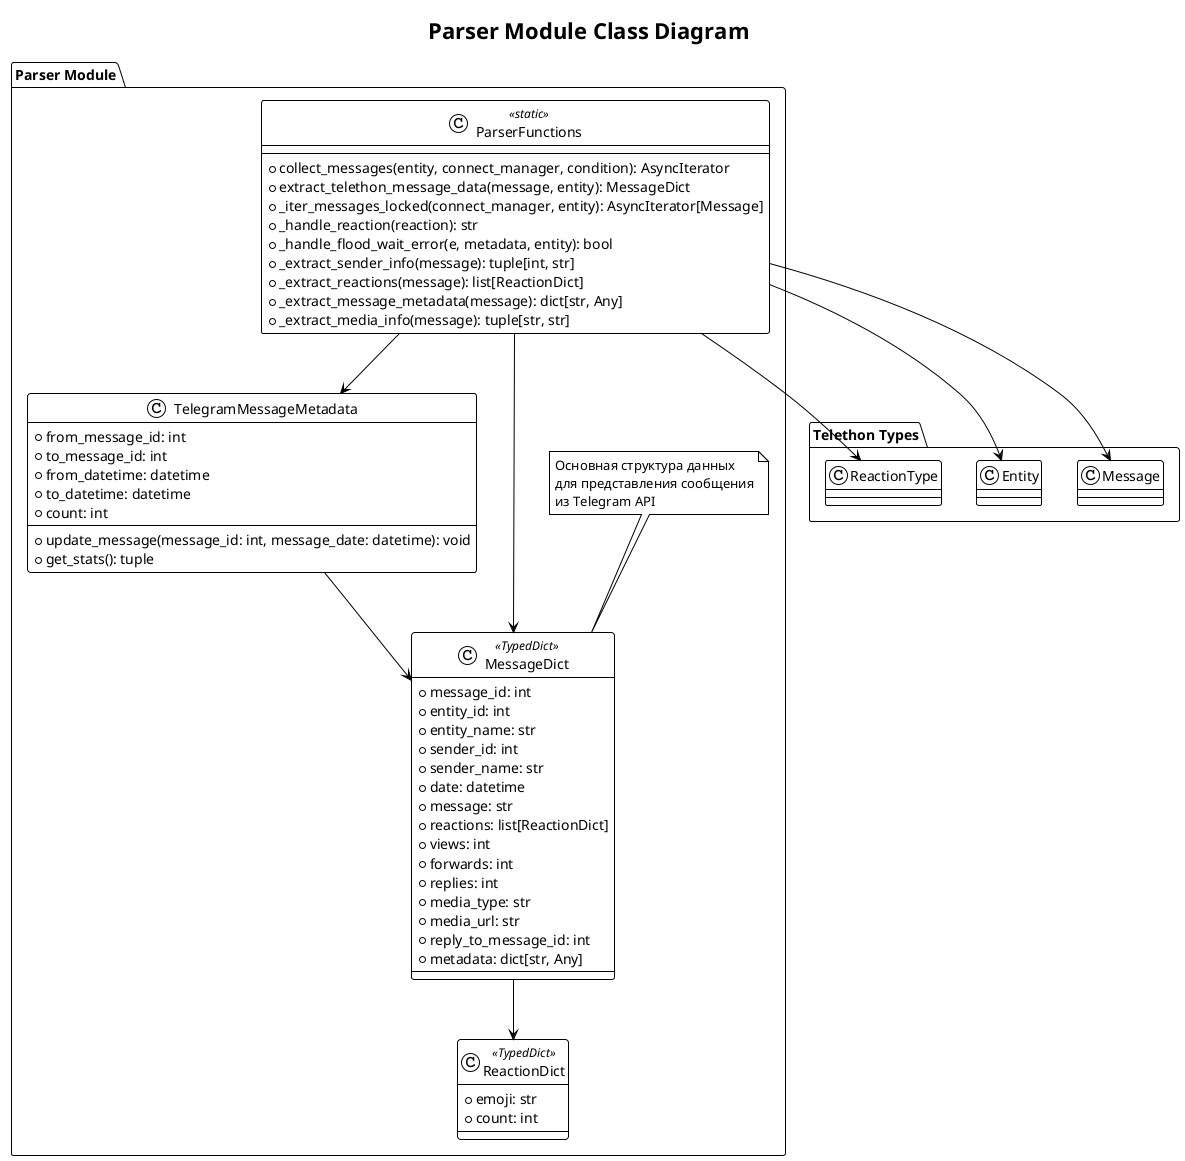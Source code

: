 @startuml
!theme plain
title Parser Module Class Diagram

package "Parser Module" {
    class TelegramMessageMetadata {
        + from_message_id: int
        + to_message_id: int
        + from_datetime: datetime
        + to_datetime: datetime
        + count: int
        + update_message(message_id: int, message_date: datetime): void
        + get_stats(): tuple
    }

    class MessageDict <<TypedDict>> {
        + message_id: int
        + entity_id: int
        + entity_name: str
        + sender_id: int
        + sender_name: str
        + date: datetime
        + message: str
        + reactions: list[ReactionDict]
        + views: int
        + forwards: int
        + replies: int
        + media_type: str
        + media_url: str
        + reply_to_message_id: int
        + metadata: dict[str, Any]
    }

    class ReactionDict <<TypedDict>> {
        + emoji: str
        + count: int
    }

    note top of MessageDict
        Основная структура данных
        для представления сообщения
        из Telegram API
    end note

    class ParserFunctions <<static>> {
        + collect_messages(entity, connect_manager, condition): AsyncIterator
        + extract_telethon_message_data(message, entity): MessageDict
        + _iter_messages_locked(connect_manager, entity): AsyncIterator[Message]
        + _handle_reaction(reaction): str
        + _handle_flood_wait_error(e, metadata, entity): bool
        + _extract_sender_info(message): tuple[int, str]
        + _extract_reactions(message): list[ReactionDict]
        + _extract_message_metadata(message): dict[str, Any]
        + _extract_media_info(message): tuple[str, str]
    }
}

package "Telethon Types" {
    class Message
    class Entity
    class ReactionType
}

MessageDict --> ReactionDict
TelegramMessageMetadata --> MessageDict
ParserFunctions --> MessageDict
ParserFunctions --> TelegramMessageMetadata
ParserFunctions --> Message
ParserFunctions --> Entity
ParserFunctions --> ReactionType

@enduml
